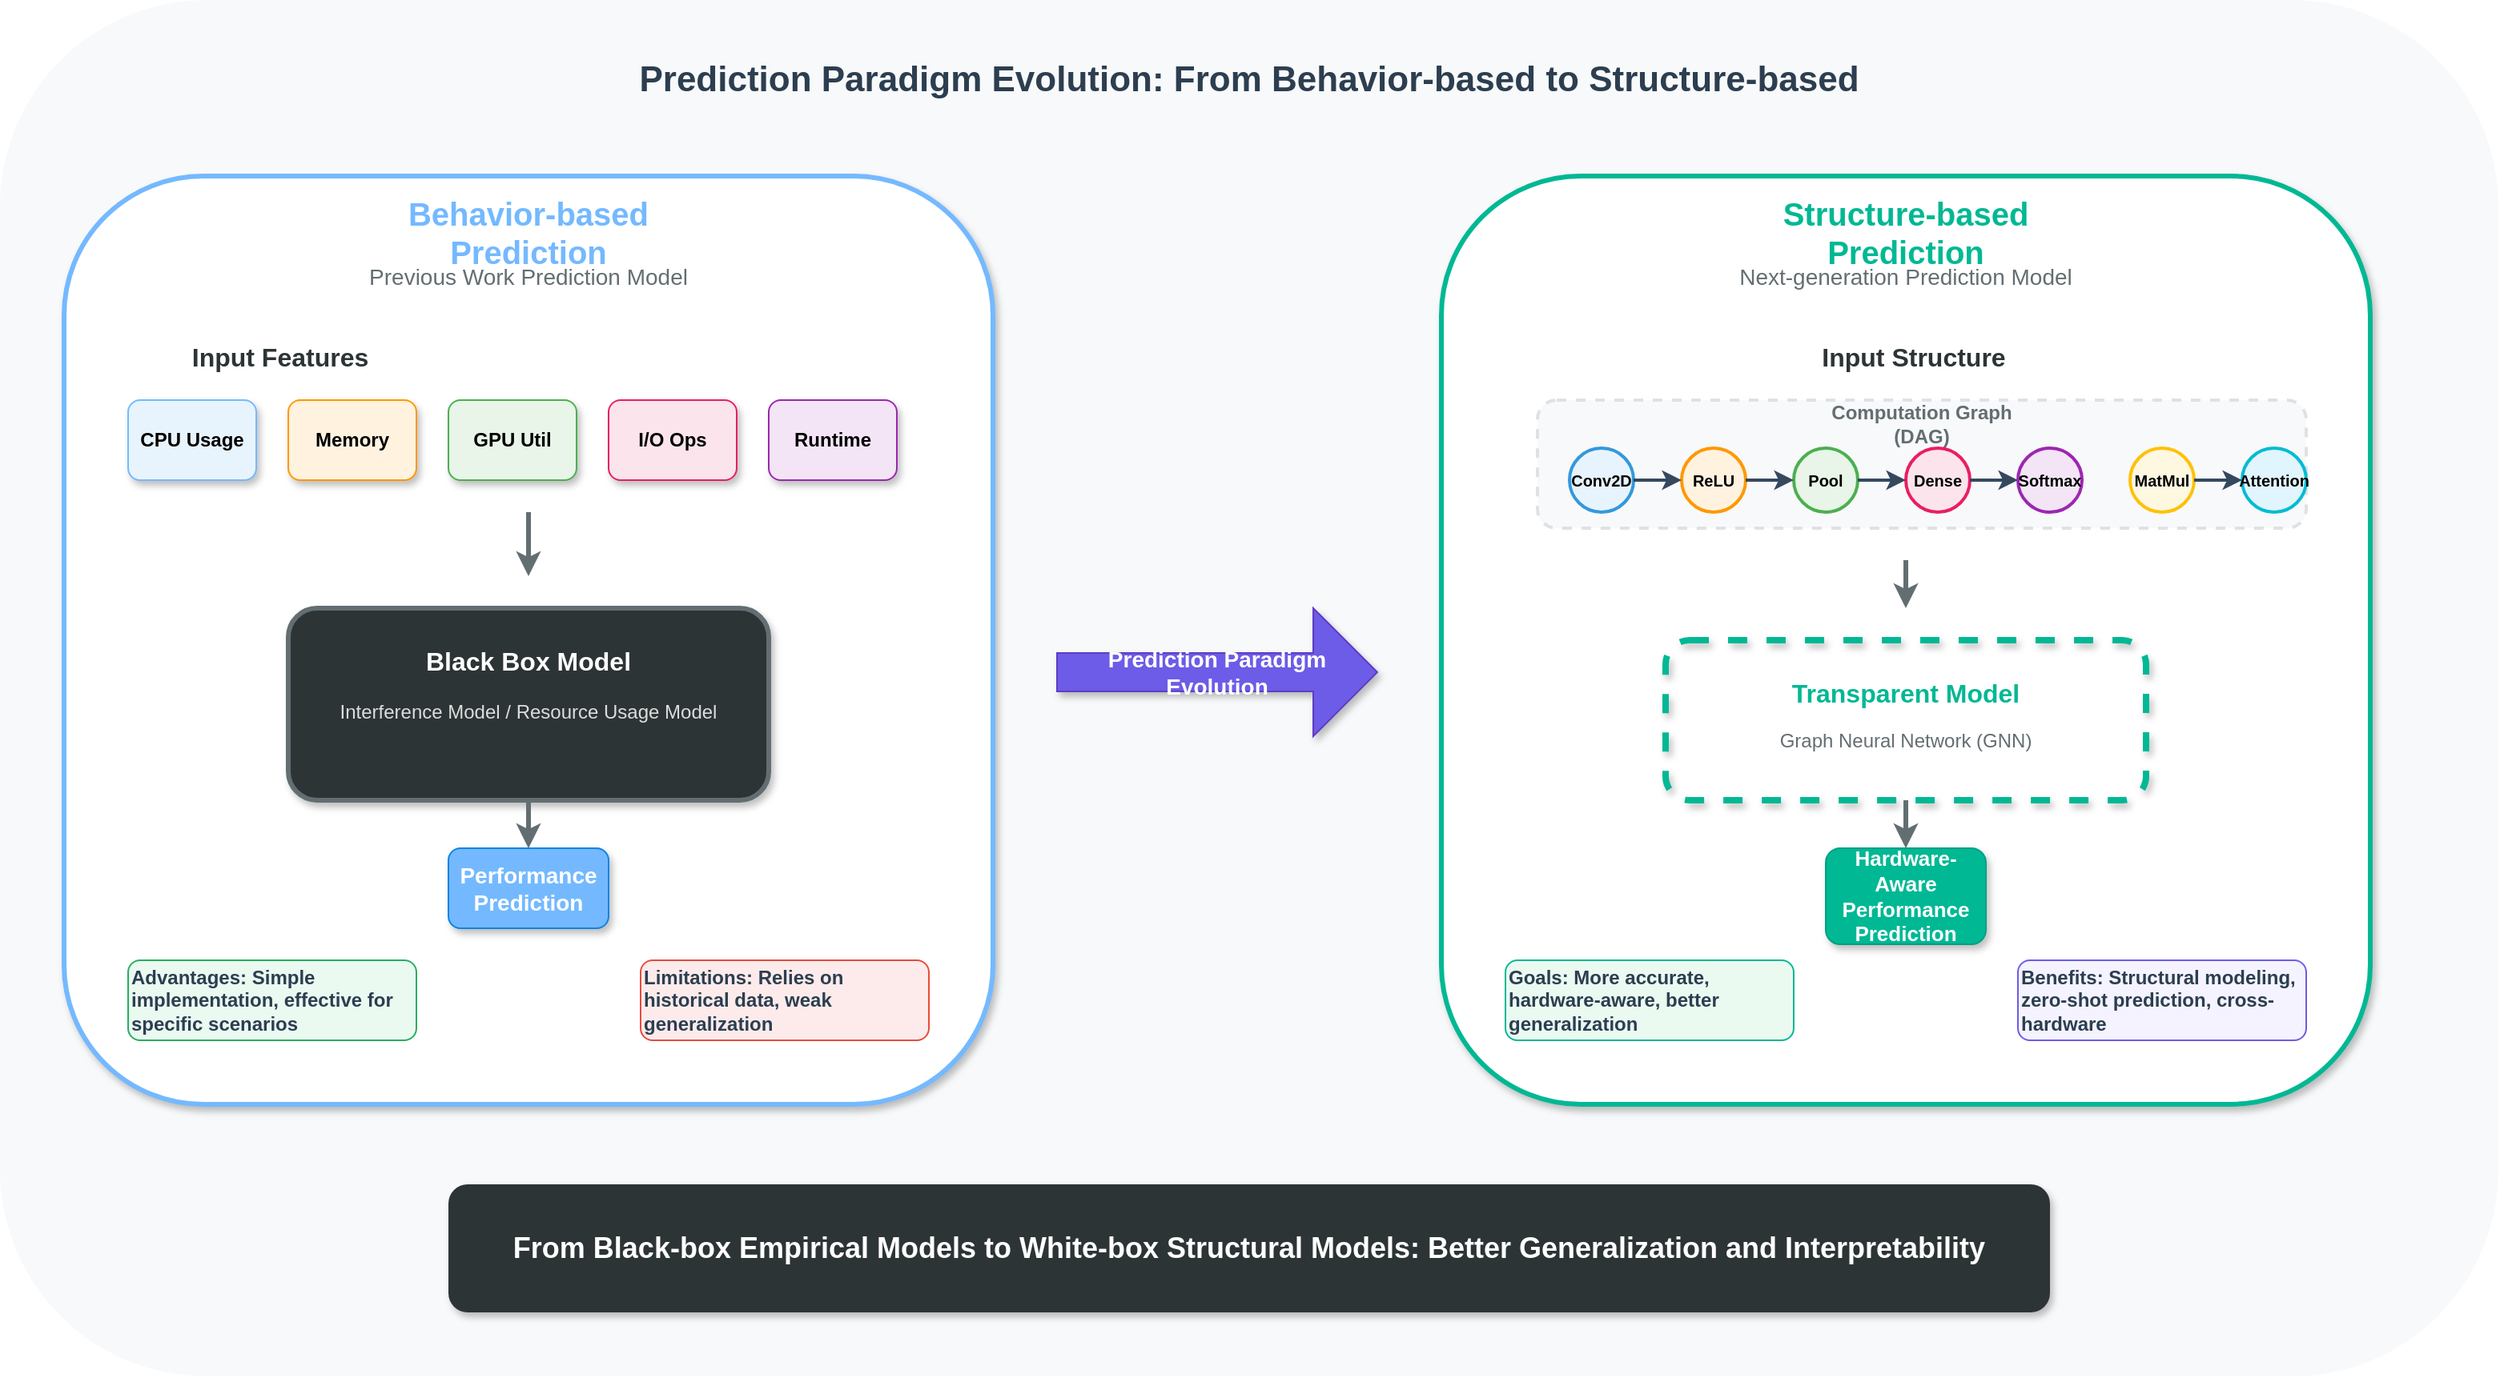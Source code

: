 <mxfile version="24.7.17">
  <diagram name="Prediction Evolution" id="prediction_evolution">
    <mxGraphModel dx="1600" dy="900" grid="1" gridSize="10" guides="1" tooltips="1" connect="1" arrows="1" fold="1" page="1" pageScale="1" pageWidth="1600" pageHeight="900" math="0" shadow="0">
      <root>
        <mxCell id="0" />
        <mxCell id="1" parent="0" />
        
        <!-- Background -->
        <mxCell id="bg" value="" style="rounded=1;whiteSpace=wrap;html=1;fillColor=#f8f9fa;strokeColor=none;" vertex="1" parent="1">
          <mxGeometry x="20" y="20" width="1560" height="860" as="geometry" />
        </mxCell>
        
        <!-- Title -->
        <mxCell id="main_title" value="Prediction Paradigm Evolution: From Behavior-based to Structure-based" style="text;html=1;strokeColor=none;fillColor=none;align=center;verticalAlign=middle;whiteSpace=wrap;rounded=0;fontSize=22;fontStyle=1;fontColor=#2c3e50;" vertex="1" parent="1">
          <mxGeometry x="400" y="50" width="800" height="40" as="geometry" />
        </mxCell>
        
        <!-- Left: Behavior-based -->
        <mxCell id="behavior_bg" value="" style="rounded=1;whiteSpace=wrap;html=1;fillColor=#ffffff;strokeColor=#74b9ff;strokeWidth=3;shadow=1;" vertex="1" parent="1">
          <mxGeometry x="60" y="130" width="580" height="580" as="geometry" />
        </mxCell>
        <mxCell id="behavior_title" value="Behavior-based Prediction" style="text;html=1;strokeColor=none;fillColor=none;align=center;verticalAlign=middle;whiteSpace=wrap;rounded=0;fontSize=20;fontStyle=1;fontColor=#74b9ff;" vertex="1" parent="1">
          <mxGeometry x="240" y="150" width="220" height="30" as="geometry" />
        </mxCell>
        <mxCell id="behavior_subtitle" value="Previous Work Prediction Model" style="text;html=1;strokeColor=none;fillColor=none;align=center;verticalAlign=middle;whiteSpace=wrap;rounded=0;fontSize=14;fontColor=#636e72;" vertex="1" parent="1">
          <mxGeometry x="240" y="180" width="220" height="25" as="geometry" />
        </mxCell>
        
        <!-- Input Features -->
        <mxCell id="input_features_title" value="Input Features" style="text;html=1;strokeColor=none;fillColor=none;align=center;verticalAlign=middle;whiteSpace=wrap;rounded=0;fontSize=16;fontStyle=1;fontColor=#2d3436;" vertex="1" parent="1">
          <mxGeometry x="120" y="230" width="150" height="25" as="geometry" />
        </mxCell>
        
        <mxCell id="cpu_feature" value="CPU Usage" style="rounded=1;whiteSpace=wrap;html=1;fillColor=#e8f4fd;strokeColor=#74b9ff;fontSize=12;fontStyle=1;shadow=1;" vertex="1" parent="1">
          <mxGeometry x="100" y="270" width="80" height="50" as="geometry" />
        </mxCell>
        
        <mxCell id="mem_feature" value="Memory" style="rounded=1;whiteSpace=wrap;html=1;fillColor=#fff3e0;strokeColor=#ff9800;fontSize=12;fontStyle=1;shadow=1;" vertex="1" parent="1">
          <mxGeometry x="200" y="270" width="80" height="50" as="geometry" />
        </mxCell>
        
        <mxCell id="gpu_feature" value="GPU Util" style="rounded=1;whiteSpace=wrap;html=1;fillColor=#e8f5e8;strokeColor=#4caf50;fontSize=12;fontStyle=1;shadow=1;" vertex="1" parent="1">
          <mxGeometry x="300" y="270" width="80" height="50" as="geometry" />
        </mxCell>
        
        <mxCell id="io_feature" value="I/O Ops" style="rounded=1;whiteSpace=wrap;html=1;fillColor=#fce4ec;strokeColor=#e91e63;fontSize=12;fontStyle=1;shadow=1;" vertex="1" parent="1">
          <mxGeometry x="400" y="270" width="80" height="50" as="geometry" />
        </mxCell>
        
        <mxCell id="runtime_feature" value="Runtime" style="rounded=1;whiteSpace=wrap;html=1;fillColor=#f3e5f5;strokeColor=#9c27b0;fontSize=12;fontStyle=1;shadow=1;" vertex="1" parent="1">
          <mxGeometry x="500" y="270" width="80" height="50" as="geometry" />
        </mxCell>
        
        <!-- Arrow to model -->
        <mxCell id="to_behavior_model" value="" style="endArrow=classic;html=1;rounded=1;strokeWidth=3;strokeColor=#636e72;" edge="1" parent="1">
          <mxGeometry width="50" height="50" relative="1" as="geometry">
            <mxPoint x="350" y="340" as="sourcePoint" />
            <mxPoint x="350" y="380" as="targetPoint" />
          </mxGeometry>
        </mxCell>
        
        <!-- Black Box Model -->
        <mxCell id="blackbox_model" value="" style="rounded=1;whiteSpace=wrap;html=1;fillColor=#2d3436;strokeColor=#636e72;strokeWidth=3;shadow=1;" vertex="1" parent="1">
          <mxGeometry x="200" y="400" width="300" height="120" as="geometry" />
        </mxCell>
        <mxCell id="blackbox_label" value="Black Box Model" style="text;html=1;strokeColor=none;fillColor=none;align=center;verticalAlign=middle;whiteSpace=wrap;rounded=0;fontSize=16;fontStyle=1;fontColor=#ffffff;" vertex="1" parent="1">
          <mxGeometry x="270" y="420" width="160" height="25" as="geometry" />
        </mxCell>
        <mxCell id="blackbox_sublabel" value="Interference Model / Resource Usage Model" style="text;html=1;strokeColor=none;fillColor=none;align=center;verticalAlign=middle;whiteSpace=wrap;rounded=0;fontSize=12;fontColor=#ddd;" vertex="1" parent="1">
          <mxGeometry x="220" y="450" width="260" height="30" as="geometry" />
        </mxCell>
        
        <!-- Output -->
        <mxCell id="behavior_output" value="Performance Prediction" style="rounded=1;whiteSpace=wrap;html=1;fillColor=#74b9ff;strokeColor=#0984e3;fontSize=14;fontStyle=1;fontColor=#ffffff;shadow=1;" vertex="1" parent="1">
          <mxGeometry x="300" y="550" width="100" height="50" as="geometry" />
        </mxCell>
        
        <mxCell id="to_behavior_output" value="" style="endArrow=classic;html=1;rounded=0;strokeWidth=3;strokeColor=#636e72;" edge="1" parent="1" source="blackbox_model" target="behavior_output">
          <mxGeometry width="50" height="50" relative="1" as="geometry">
            <mxPoint x="400" y="600" as="sourcePoint" />
            <mxPoint x="450" y="550" as="targetPoint" />
          </mxGeometry>
        </mxCell>
        
        <!-- Pros and Cons -->
        <mxCell id="behavior_pros" value="Advantages: Simple implementation, effective for specific scenarios" style="text;html=1;strokeColor=#27ae60;fillColor=#eafaf1;align=left;verticalAlign=middle;whiteSpace=wrap;rounded=1;fontSize=12;fontStyle=1;fontColor=#2c3e50;" vertex="1" parent="1">
          <mxGeometry x="100" y="620" width="180" height="50" as="geometry" />
        </mxCell>
        
        <mxCell id="behavior_cons" value="Limitations: Relies on historical data, weak generalization" style="text;html=1;strokeColor=#e74c3c;fillColor=#fdebeb;align=left;verticalAlign=middle;whiteSpace=wrap;rounded=1;fontSize=12;fontStyle=1;fontColor=#2c3e50;" vertex="1" parent="1">
          <mxGeometry x="420" y="620" width="180" height="50" as="geometry" />
        </mxCell>
        
        <!-- Evolution Arrow -->
        <mxCell id="evolution_arrow" value="" style="shape=singleArrow;whiteSpace=wrap;html=1;fillColor=#6c5ce7;strokeColor=#5f3dc4;shadow=1;" vertex="1" parent="1">
          <mxGeometry x="680" y="400" width="200" height="80" as="geometry" />
        </mxCell>
        <mxCell id="evolution_text" value="Prediction Paradigm Evolution" style="text;html=1;strokeColor=none;fillColor=none;align=center;verticalAlign=middle;whiteSpace=wrap;rounded=0;fontSize=14;fontStyle=1;fontColor=#ffffff;" vertex="1" parent="1">
          <mxGeometry x="710" y="430" width="140" height="20" as="geometry" />
        </mxCell>
        
        <!-- Right: Structure-based -->
        <mxCell id="structure_bg" value="" style="rounded=1;whiteSpace=wrap;html=1;fillColor=#ffffff;strokeColor=#00b894;strokeWidth=3;shadow=1;" vertex="1" parent="1">
          <mxGeometry x="920" y="130" width="580" height="580" as="geometry" />
        </mxCell>
        <mxCell id="structure_title" value="Structure-based Prediction" style="text;html=1;strokeColor=none;fillColor=none;align=center;verticalAlign=middle;whiteSpace=wrap;rounded=0;fontSize=20;fontStyle=1;fontColor=#00b894;" vertex="1" parent="1">
          <mxGeometry x="1100" y="150" width="220" height="30" as="geometry" />
        </mxCell>
        <mxCell id="structure_subtitle" value="Next-generation Prediction Model" style="text;html=1;strokeColor=none;fillColor=none;align=center;verticalAlign=middle;whiteSpace=wrap;rounded=0;fontSize=14;fontColor=#636e72;" vertex="1" parent="1">
          <mxGeometry x="1100" y="180" width="220" height="25" as="geometry" />
        </mxCell>
        
        <!-- Input Structure -->
        <mxCell id="input_structure_title" value="Input Structure" style="text;html=1;strokeColor=none;fillColor=none;align=center;verticalAlign=middle;whiteSpace=wrap;rounded=0;fontSize=16;fontStyle=1;fontColor=#2d3436;" vertex="1" parent="1">
          <mxGeometry x="1140" y="230" width="150" height="25" as="geometry" />
        </mxCell>
        
        <!-- Computation Graph -->
        <mxCell id="comp_graph_bg" value="" style="rounded=1;whiteSpace=wrap;html=1;fillColor=#f8f9fa;strokeColor=#dee2e6;strokeWidth=2;dashed=1;" vertex="1" parent="1">
          <mxGeometry x="980" y="270" width="480" height="80" as="geometry" />
        </mxCell>
        <mxCell id="comp_graph_title" value="Computation Graph (DAG)" style="text;html=1;strokeColor=none;fillColor=none;align=center;verticalAlign=middle;whiteSpace=wrap;rounded=0;fontSize=12;fontStyle=1;fontColor=#636e72;" vertex="1" parent="1">
          <mxGeometry x="1160" y="275" width="120" height="20" as="geometry" />
        </mxCell>
        
        <!-- Operators -->
        <mxCell id="op1" value="Conv2D" style="ellipse;whiteSpace=wrap;html=1;aspect=fixed;fontSize=10;fontStyle=1;fillColor=#e8f4fd;strokeColor=#3498db;strokeWidth=2;" vertex="1" parent="1">
          <mxGeometry x="1000" y="300" width="40" height="40" as="geometry" />
        </mxCell>
        
        <mxCell id="op2" value="ReLU" style="ellipse;whiteSpace=wrap;html=1;aspect=fixed;fontSize=10;fontStyle=1;fillColor=#fff3e0;strokeColor=#ff9800;strokeWidth=2;" vertex="1" parent="1">
          <mxGeometry x="1070" y="300" width="40" height="40" as="geometry" />
        </mxCell>
        
        <mxCell id="op3" value="Pool" style="ellipse;whiteSpace=wrap;html=1;aspect=fixed;fontSize=10;fontStyle=1;fillColor=#e8f5e8;strokeColor=#4caf50;strokeWidth=2;" vertex="1" parent="1">
          <mxGeometry x="1140" y="300" width="40" height="40" as="geometry" />
        </mxCell>
        
        <mxCell id="op4" value="Dense" style="ellipse;whiteSpace=wrap;html=1;aspect=fixed;fontSize=10;fontStyle=1;fillColor=#fce4ec;strokeColor=#e91e63;strokeWidth=2;" vertex="1" parent="1">
          <mxGeometry x="1210" y="300" width="40" height="40" as="geometry" />
        </mxCell>
        
        <mxCell id="op5" value="Softmax" style="ellipse;whiteSpace=wrap;html=1;aspect=fixed;fontSize=10;fontStyle=1;fillColor=#f3e5f5;strokeColor=#9c27b0;strokeWidth=2;" vertex="1" parent="1">
          <mxGeometry x="1280" y="300" width="40" height="40" as="geometry" />
        </mxCell>
        
        <mxCell id="op6" value="MatMul" style="ellipse;whiteSpace=wrap;html=1;aspect=fixed;fontSize=10;fontStyle=1;fillColor=#fff8e1;strokeColor=#ffc107;strokeWidth=2;" vertex="1" parent="1">
          <mxGeometry x="1350" y="300" width="40" height="40" as="geometry" />
        </mxCell>
        
        <mxCell id="op7" value="Attention" style="ellipse;whiteSpace=wrap;html=1;aspect=fixed;fontSize=10;fontStyle=1;fillColor=#e1f5fe;strokeColor=#00bcd4;strokeWidth=2;" vertex="1" parent="1">
          <mxGeometry x="1420" y="300" width="40" height="40" as="geometry" />
        </mxCell>
        
        <!-- Operator connections -->
        <mxCell id="op_edge1" value="" style="endArrow=classic;html=1;rounded=1;strokeWidth=2;strokeColor=#34495e;" edge="1" parent="1" source="op1" target="op2">
          <mxGeometry width="50" height="50" relative="1" as="geometry">
            <mxPoint x="1100" y="400" as="sourcePoint" />
            <mxPoint x="1150" y="350" as="targetPoint" />
          </mxGeometry>
        </mxCell>
        
        <mxCell id="op_edge2" value="" style="endArrow=classic;html=1;rounded=1;strokeWidth=2;strokeColor=#34495e;" edge="1" parent="1" source="op2" target="op3">
          <mxGeometry width="50" height="50" relative="1" as="geometry">
            <mxPoint x="1100" y="400" as="sourcePoint" />
            <mxPoint x="1150" y="350" as="targetPoint" />
          </mxGeometry>
        </mxCell>
        
        <mxCell id="op_edge3" value="" style="endArrow=classic;html=1;rounded=1;strokeWidth=2;strokeColor=#34495e;" edge="1" parent="1" source="op3" target="op4">
          <mxGeometry width="50" height="50" relative="1" as="geometry">
            <mxPoint x="1100" y="400" as="sourcePoint" />
            <mxPoint x="1150" y="350" as="targetPoint" />
          </mxGeometry>
        </mxCell>
        
        <mxCell id="op_edge4" value="" style="endArrow=classic;html=1;rounded=1;strokeWidth=2;strokeColor=#34495e;" edge="1" parent="1" source="op4" target="op5">
          <mxGeometry width="50" height="50" relative="1" as="geometry">
            <mxPoint x="1100" y="400" as="sourcePoint" />
            <mxPoint x="1150" y="350" as="targetPoint" />
          </mxGeometry>
        </mxCell>
        
        <mxCell id="op_edge5" value="" style="endArrow=classic;html=1;rounded=1;strokeWidth=2;strokeColor=#34495e;" edge="1" parent="1" source="op6" target="op7">
          <mxGeometry width="50" height="50" relative="1" as="geometry">
            <mxPoint x="1100" y="400" as="sourcePoint" />
            <mxPoint x="1150" y="350" as="targetPoint" />
          </mxGeometry>
        </mxCell>
        
        <!-- Arrow to model -->
        <mxCell id="to_structure_model" value="" style="endArrow=classic;html=1;rounded=1;strokeWidth=3;strokeColor=#636e72;" edge="1" parent="1">
          <mxGeometry width="50" height="50" relative="1" as="geometry">
            <mxPoint x="1210" y="370" as="sourcePoint" />
            <mxPoint x="1210" y="400" as="targetPoint" />
          </mxGeometry>
        </mxCell>
        
        <!-- Transparent Model -->
        <mxCell id="transparent_model" value="" style="rounded=1;whiteSpace=wrap;html=1;fillColor=none;strokeColor=#00b894;strokeWidth=4;shadow=1;dashed=1;" vertex="1" parent="1">
          <mxGeometry x="1060" y="420" width="300" height="100" as="geometry" />
        </mxCell>
        <mxCell id="transparent_label" value="Transparent Model" style="text;html=1;strokeColor=none;fillColor=none;align=center;verticalAlign=middle;whiteSpace=wrap;rounded=0;fontSize=16;fontStyle=1;fontColor=#00b894;" vertex="1" parent="1">
          <mxGeometry x="1130" y="440" width="160" height="25" as="geometry" />
        </mxCell>
        <mxCell id="transparent_sublabel" value="Graph Neural Network (GNN)" style="text;html=1;strokeColor=none;fillColor=none;align=center;verticalAlign=middle;whiteSpace=wrap;rounded=0;fontSize=12;fontColor=#636e72;" vertex="1" parent="1">
          <mxGeometry x="1130" y="470" width="160" height="25" as="geometry" />
        </mxCell>
        
        <!-- Output -->
        <mxCell id="structure_output" value="Hardware-Aware Performance Prediction" style="rounded=1;whiteSpace=wrap;html=1;fillColor=#00b894;strokeColor=#00a085;fontSize=13;fontStyle=1;fontColor=#ffffff;shadow=1;" vertex="1" parent="1">
          <mxGeometry x="1160" y="550" width="100" height="60" as="geometry" />
        </mxCell>
        
        <mxCell id="to_structure_output" value="" style="endArrow=classic;html=1;rounded=0;strokeWidth=3;strokeColor=#636e72;" edge="1" parent="1" source="transparent_model" target="structure_output">
          <mxGeometry width="50" height="50" relative="1" as="geometry">
            <mxPoint x="1260" y="600" as="sourcePoint" />
            <mxPoint x="1310" y="550" as="targetPoint" />
          </mxGeometry>
        </mxCell>
        
        <!-- Advantages -->
        <mxCell id="structure_pros" value="Goals: More accurate, hardware-aware, better generalization" style="text;html=1;strokeColor=#00b894;fillColor=#eafaf1;align=left;verticalAlign=middle;whiteSpace=wrap;rounded=1;fontSize=12;fontStyle=1;fontColor=#2c3e50;" vertex="1" parent="1">
          <mxGeometry x="960" y="620" width="180" height="50" as="geometry" />
        </mxCell>
        
        <mxCell id="structure_advantages" value="Benefits: Structural modeling, zero-shot prediction, cross-hardware" style="text;html=1;strokeColor=#6c5ce7;fillColor=#f4f3ff;align=left;verticalAlign=middle;whiteSpace=wrap;rounded=1;fontSize=12;fontStyle=1;fontColor=#2c3e50;" vertex="1" parent="1">
          <mxGeometry x="1280" y="620" width="180" height="50" as="geometry" />
        </mxCell>
        
        <!-- Bottom summary -->
        <mxCell id="comparison_bg" value="" style="rounded=1;whiteSpace=wrap;html=1;fillColor=#2d3436;strokeColor=none;shadow=1;" vertex="1" parent="1">
          <mxGeometry x="300" y="760" width="1000" height="80" as="geometry" />
        </mxCell>
        <mxCell id="comparison_text" value="From Black-box Empirical Models to White-box Structural Models: Better Generalization and Interpretability" style="text;html=1;strokeColor=none;fillColor=none;align=center;verticalAlign=middle;whiteSpace=wrap;rounded=0;fontSize=18;fontStyle=1;fontColor=#ffffff;" vertex="1" parent="1">
          <mxGeometry x="320" y="785" width="960" height="30" as="geometry" />
        </mxCell>
        
      </root>
    </mxGraphModel>
  </diagram>
</mxfile>
